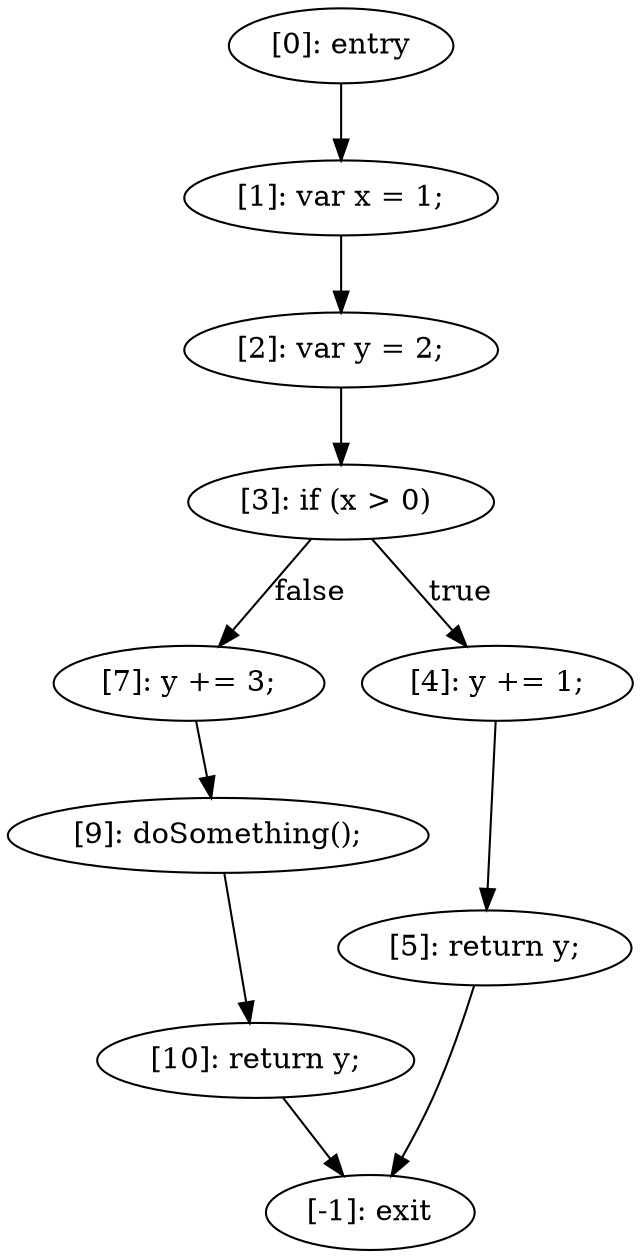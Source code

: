 digraph {
"0" [label="[5]: return y;\n"] 
"1" [label="[3]: if (x > 0) "] 
"2" [label="[1]: var x = 1;\n"] 
"3" [label="[7]: y += 3;\n"] 
"4" [label="[2]: var y = 2;\n"] 
"5" [label="[0]: entry"] 
"6" [label="[10]: return y;\n"] 
"7" [label="[9]: doSomething();\n"] 
"8" [label="[4]: y += 1;\n"] 
"9" [label="[-1]: exit"] 
"0" -> "9" [label=""] 
"1" -> "8" [label="true"] 
"1" -> "3" [label="false"] 
"2" -> "4" [label=""] 
"3" -> "7" [label=""] 
"4" -> "1" [label=""] 
"5" -> "2" [label=""] 
"6" -> "9" [label=""] 
"7" -> "6" [label=""] 
"8" -> "0" [label=""] 
}
